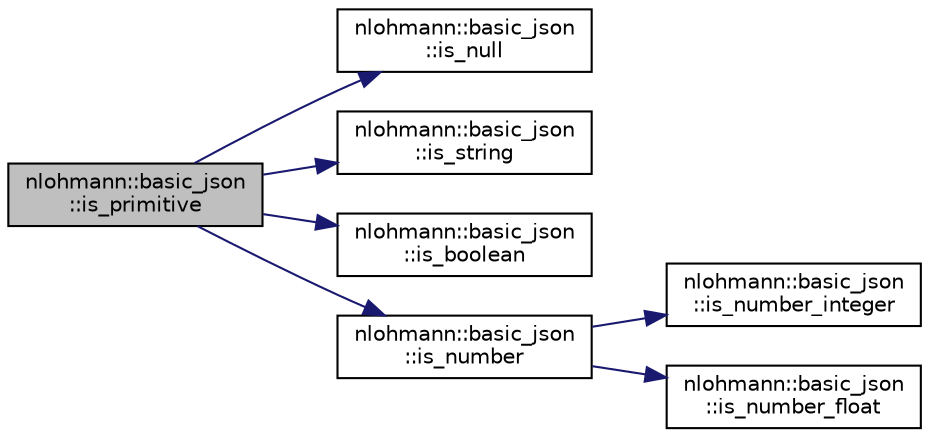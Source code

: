 digraph "nlohmann::basic_json::is_primitive"
{
 // LATEX_PDF_SIZE
  edge [fontname="Helvetica",fontsize="10",labelfontname="Helvetica",labelfontsize="10"];
  node [fontname="Helvetica",fontsize="10",shape=record];
  rankdir="LR";
  Node291 [label="nlohmann::basic_json\l::is_primitive",height=0.2,width=0.4,color="black", fillcolor="grey75", style="filled", fontcolor="black",tooltip="return whether type is primitive"];
  Node291 -> Node292 [color="midnightblue",fontsize="10",style="solid"];
  Node292 [label="nlohmann::basic_json\l::is_null",height=0.2,width=0.4,color="black", fillcolor="white", style="filled",URL="$classnlohmann_1_1basic__json.html#a8faa039ca82427ed29c486ffd00600c3",tooltip="return whether value is null"];
  Node291 -> Node293 [color="midnightblue",fontsize="10",style="solid"];
  Node293 [label="nlohmann::basic_json\l::is_string",height=0.2,width=0.4,color="black", fillcolor="white", style="filled",URL="$classnlohmann_1_1basic__json.html#a69b596a4a6683b362095c9a139637396",tooltip="return whether value is a string"];
  Node291 -> Node294 [color="midnightblue",fontsize="10",style="solid"];
  Node294 [label="nlohmann::basic_json\l::is_boolean",height=0.2,width=0.4,color="black", fillcolor="white", style="filled",URL="$classnlohmann_1_1basic__json.html#a943e8cb182d0f2365c76d64b42eaa6fd",tooltip="return whether value is a boolean"];
  Node291 -> Node295 [color="midnightblue",fontsize="10",style="solid"];
  Node295 [label="nlohmann::basic_json\l::is_number",height=0.2,width=0.4,color="black", fillcolor="white", style="filled",URL="$classnlohmann_1_1basic__json.html#a2b9852390abb4b1ef5fac6984e2fc0f3",tooltip="return whether value is a number"];
  Node295 -> Node296 [color="midnightblue",fontsize="10",style="solid"];
  Node296 [label="nlohmann::basic_json\l::is_number_integer",height=0.2,width=0.4,color="black", fillcolor="white", style="filled",URL="$classnlohmann_1_1basic__json.html#abac8af76067f1e8fdca9052882c74428",tooltip="return whether value is an integer number"];
  Node295 -> Node297 [color="midnightblue",fontsize="10",style="solid"];
  Node297 [label="nlohmann::basic_json\l::is_number_float",height=0.2,width=0.4,color="black", fillcolor="white", style="filled",URL="$classnlohmann_1_1basic__json.html#a33b4bf898b857c962e798fc7f6e86e70",tooltip="return whether value is a floating-point number"];
}
